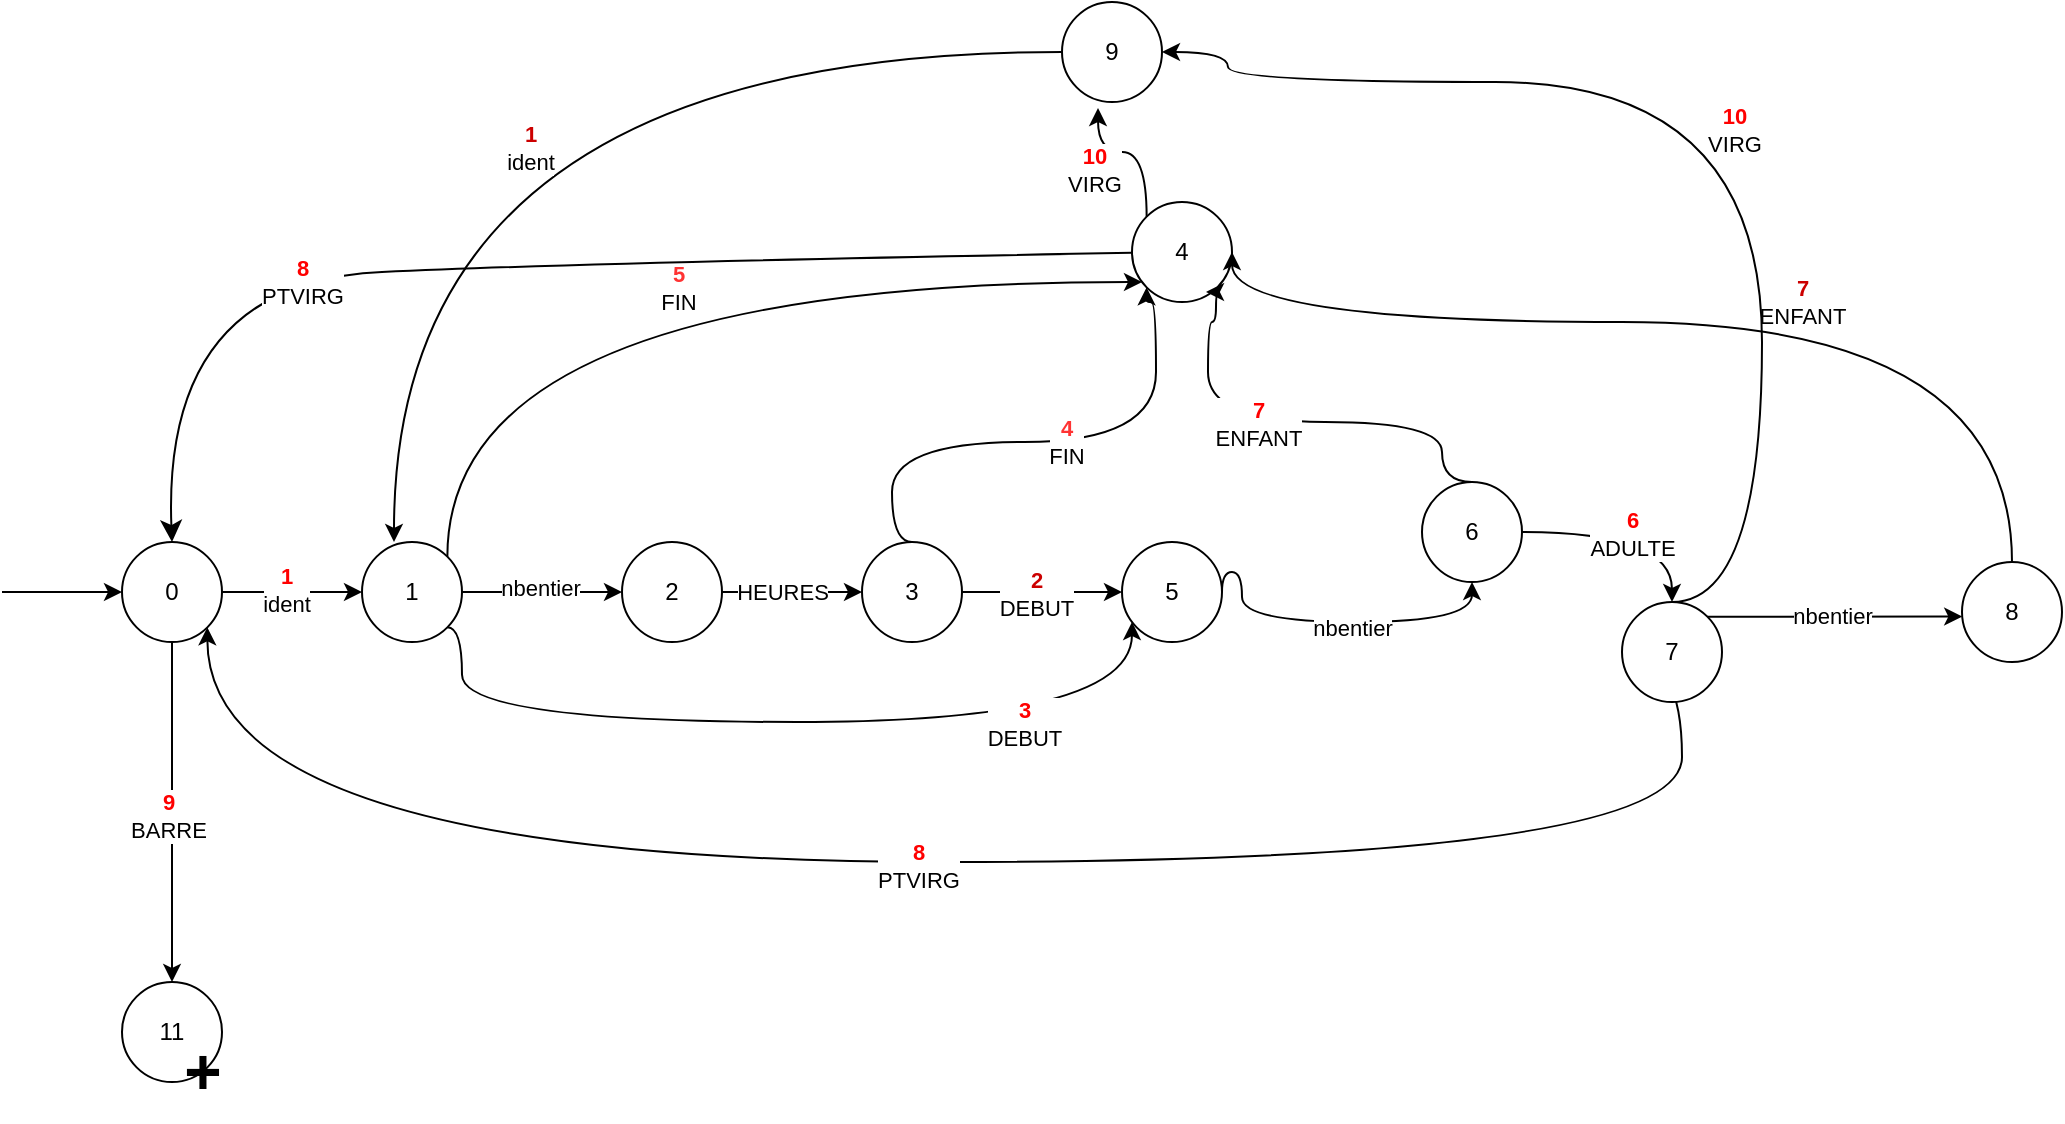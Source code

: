 <mxfile version="23.0.2" type="device">
  <diagram name="Page-1" id="58cdce13-f638-feb5-8d6f-7d28b1aa9fa0">
    <mxGraphModel dx="2024" dy="842" grid="1" gridSize="10" guides="1" tooltips="1" connect="1" arrows="1" fold="1" page="1" pageScale="1" pageWidth="1100" pageHeight="850" background="none" math="0" shadow="0">
      <root>
        <mxCell id="0" />
        <mxCell id="1" parent="0" />
        <mxCell id="AWg_gz1br5wKKJKmFN-r-30" style="edgeStyle=orthogonalEdgeStyle;rounded=0;orthogonalLoop=1;jettySize=auto;html=1;exitX=1;exitY=0.5;exitDx=0;exitDy=0;curved=1;" parent="1" source="AWg_gz1br5wKKJKmFN-r-6" target="AWg_gz1br5wKKJKmFN-r-9" edge="1">
          <mxGeometry relative="1" as="geometry" />
        </mxCell>
        <mxCell id="AWg_gz1br5wKKJKmFN-r-34" value="&lt;div&gt;&lt;b&gt;&lt;font color=&quot;#FF0000&quot;&gt;1&lt;/font&gt;&lt;/b&gt;&lt;/div&gt;&lt;div&gt;ident&lt;/div&gt;" style="edgeLabel;html=1;align=center;verticalAlign=middle;resizable=0;points=[];" parent="AWg_gz1br5wKKJKmFN-r-30" vertex="1" connectable="0">
          <mxGeometry x="0.16" y="1" relative="1" as="geometry">
            <mxPoint x="-9" as="offset" />
          </mxGeometry>
        </mxCell>
        <mxCell id="AWg_gz1br5wKKJKmFN-r-33" style="edgeStyle=orthogonalEdgeStyle;rounded=0;orthogonalLoop=1;jettySize=auto;html=1;exitX=0.5;exitY=1;exitDx=0;exitDy=0;curved=1;" parent="1" source="AWg_gz1br5wKKJKmFN-r-6" target="AWg_gz1br5wKKJKmFN-r-10" edge="1">
          <mxGeometry relative="1" as="geometry" />
        </mxCell>
        <mxCell id="AWg_gz1br5wKKJKmFN-r-35" value="&lt;font color=&quot;#FF0000&quot;&gt;&lt;b&gt;9&lt;/b&gt;&lt;/font&gt;&lt;br&gt;&lt;div&gt;BARRE&lt;/div&gt;" style="edgeLabel;html=1;align=center;verticalAlign=middle;resizable=0;points=[];" parent="AWg_gz1br5wKKJKmFN-r-33" vertex="1" connectable="0">
          <mxGeometry x="0.022" y="-4" relative="1" as="geometry">
            <mxPoint x="2" as="offset" />
          </mxGeometry>
        </mxCell>
        <mxCell id="AWg_gz1br5wKKJKmFN-r-6" value="0" style="ellipse;whiteSpace=wrap;html=1;aspect=fixed;" parent="1" vertex="1">
          <mxGeometry x="20" y="300" width="50" height="50" as="geometry" />
        </mxCell>
        <mxCell id="AWg_gz1br5wKKJKmFN-r-36" style="edgeStyle=orthogonalEdgeStyle;rounded=0;orthogonalLoop=1;jettySize=auto;html=1;exitX=1;exitY=0.5;exitDx=0;exitDy=0;curved=1;entryX=0;entryY=0.5;entryDx=0;entryDy=0;" parent="1" source="AWg_gz1br5wKKJKmFN-r-9" target="AWg_gz1br5wKKJKmFN-r-31" edge="1">
          <mxGeometry relative="1" as="geometry" />
        </mxCell>
        <mxCell id="AWg_gz1br5wKKJKmFN-r-37" value="&lt;div&gt;nbentier&lt;/div&gt;" style="edgeLabel;html=1;align=center;verticalAlign=middle;resizable=0;points=[];" parent="AWg_gz1br5wKKJKmFN-r-36" vertex="1" connectable="0">
          <mxGeometry x="0.235" relative="1" as="geometry">
            <mxPoint x="-11" y="-2" as="offset" />
          </mxGeometry>
        </mxCell>
        <mxCell id="AWg_gz1br5wKKJKmFN-r-38" style="edgeStyle=orthogonalEdgeStyle;rounded=0;orthogonalLoop=1;jettySize=auto;html=1;exitX=1;exitY=0;exitDx=0;exitDy=0;curved=1;" parent="1" source="AWg_gz1br5wKKJKmFN-r-9" target="AWg_gz1br5wKKJKmFN-r-18" edge="1">
          <mxGeometry relative="1" as="geometry">
            <Array as="points">
              <mxPoint x="183" y="170" />
            </Array>
          </mxGeometry>
        </mxCell>
        <mxCell id="AWg_gz1br5wKKJKmFN-r-39" value="&lt;font color=&quot;#FF3333&quot;&gt;&lt;b&gt;5&lt;/b&gt;&lt;/font&gt;&lt;div&gt;FIN&lt;/div&gt;" style="edgeLabel;html=1;align=center;verticalAlign=middle;resizable=0;points=[];" parent="AWg_gz1br5wKKJKmFN-r-38" vertex="1" connectable="0">
          <mxGeometry x="0.148" y="1" relative="1" as="geometry">
            <mxPoint x="-26" y="4" as="offset" />
          </mxGeometry>
        </mxCell>
        <mxCell id="AWg_gz1br5wKKJKmFN-r-40" style="edgeStyle=orthogonalEdgeStyle;rounded=0;orthogonalLoop=1;jettySize=auto;html=1;exitX=1;exitY=1;exitDx=0;exitDy=0;curved=1;" parent="1" source="AWg_gz1br5wKKJKmFN-r-9" target="AWg_gz1br5wKKJKmFN-r-27" edge="1">
          <mxGeometry relative="1" as="geometry">
            <Array as="points">
              <mxPoint x="190" y="343" />
              <mxPoint x="190" y="390" />
              <mxPoint x="525" y="390" />
            </Array>
          </mxGeometry>
        </mxCell>
        <mxCell id="AWg_gz1br5wKKJKmFN-r-41" value="&lt;div&gt;&lt;font color=&quot;#FF0000&quot;&gt;&lt;b&gt;3&lt;/b&gt;&lt;/font&gt;&lt;/div&gt;&lt;div&gt;DEBUT&lt;/div&gt;" style="edgeLabel;html=1;align=center;verticalAlign=middle;resizable=0;points=[];" parent="AWg_gz1br5wKKJKmFN-r-40" vertex="1" connectable="0">
          <mxGeometry x="0.523" y="-1" relative="1" as="geometry">
            <mxPoint as="offset" />
          </mxGeometry>
        </mxCell>
        <mxCell id="AWg_gz1br5wKKJKmFN-r-9" value="1" style="ellipse;whiteSpace=wrap;html=1;aspect=fixed;" parent="1" vertex="1">
          <mxGeometry x="140" y="300" width="50" height="50" as="geometry" />
        </mxCell>
        <mxCell id="AWg_gz1br5wKKJKmFN-r-10" value="11" style="ellipse;whiteSpace=wrap;html=1;aspect=fixed;" parent="1" vertex="1">
          <mxGeometry x="20" y="520" width="50" height="50" as="geometry" />
        </mxCell>
        <mxCell id="qwO_LtmiHnMAjNAjJfmR-1" style="edgeStyle=none;curved=1;rounded=0;orthogonalLoop=1;jettySize=auto;html=1;entryX=0.5;entryY=0;entryDx=0;entryDy=0;fontSize=12;startSize=8;endSize=8;" edge="1" parent="1" source="AWg_gz1br5wKKJKmFN-r-18" target="AWg_gz1br5wKKJKmFN-r-6">
          <mxGeometry relative="1" as="geometry">
            <Array as="points">
              <mxPoint x="260" y="160" />
              <mxPoint x="40" y="170" />
            </Array>
          </mxGeometry>
        </mxCell>
        <mxCell id="AWg_gz1br5wKKJKmFN-r-18" value="4" style="ellipse;whiteSpace=wrap;html=1;aspect=fixed;" parent="1" vertex="1">
          <mxGeometry x="525" y="130" width="50" height="50" as="geometry" />
        </mxCell>
        <mxCell id="AWg_gz1br5wKKJKmFN-r-19" value="&lt;div&gt;9&lt;/div&gt;" style="ellipse;whiteSpace=wrap;html=1;aspect=fixed;" parent="1" vertex="1">
          <mxGeometry x="490" y="30" width="50" height="50" as="geometry" />
        </mxCell>
        <mxCell id="AWg_gz1br5wKKJKmFN-r-20" value="&lt;div&gt;8&lt;/div&gt;" style="ellipse;whiteSpace=wrap;html=1;aspect=fixed;" parent="1" vertex="1">
          <mxGeometry x="940" y="310" width="50" height="50" as="geometry" />
        </mxCell>
        <mxCell id="AWg_gz1br5wKKJKmFN-r-51" style="edgeStyle=orthogonalEdgeStyle;rounded=0;orthogonalLoop=1;jettySize=auto;html=1;exitX=1;exitY=0.5;exitDx=0;exitDy=0;curved=1;" parent="1" source="AWg_gz1br5wKKJKmFN-r-22" target="AWg_gz1br5wKKJKmFN-r-23" edge="1">
          <mxGeometry relative="1" as="geometry" />
        </mxCell>
        <mxCell id="AWg_gz1br5wKKJKmFN-r-52" value="&lt;div&gt;&lt;font color=&quot;#FF0000&quot;&gt;&lt;b&gt;6&lt;/b&gt;&lt;/font&gt;&lt;/div&gt;&lt;div&gt;ADULTE&lt;/div&gt;" style="edgeLabel;html=1;align=center;verticalAlign=middle;resizable=0;points=[];" parent="AWg_gz1br5wKKJKmFN-r-51" vertex="1" connectable="0">
          <mxGeometry x="0.152" y="-1" relative="1" as="geometry">
            <mxPoint x="-9" as="offset" />
          </mxGeometry>
        </mxCell>
        <mxCell id="AWg_gz1br5wKKJKmFN-r-57" style="edgeStyle=orthogonalEdgeStyle;rounded=0;orthogonalLoop=1;jettySize=auto;html=1;exitX=0;exitY=0.5;exitDx=0;exitDy=0;entryX=1;entryY=1;entryDx=0;entryDy=0;curved=1;" parent="1" source="AWg_gz1br5wKKJKmFN-r-23" target="AWg_gz1br5wKKJKmFN-r-6" edge="1">
          <mxGeometry relative="1" as="geometry">
            <Array as="points">
              <mxPoint x="800" y="355" />
              <mxPoint x="800" y="460" />
              <mxPoint x="63" y="460" />
            </Array>
          </mxGeometry>
        </mxCell>
        <mxCell id="AWg_gz1br5wKKJKmFN-r-58" value="&lt;div&gt;&lt;font color=&quot;#FF0000&quot;&gt;&lt;b&gt;8&lt;/b&gt;&lt;/font&gt;&lt;/div&gt;&lt;div&gt;PTVIRG&lt;/div&gt;" style="edgeLabel;html=1;align=center;verticalAlign=middle;resizable=0;points=[];" parent="AWg_gz1br5wKKJKmFN-r-57" vertex="1" connectable="0">
          <mxGeometry x="-0.523" y="3" relative="1" as="geometry">
            <mxPoint x="-281" y="-1" as="offset" />
          </mxGeometry>
        </mxCell>
        <mxCell id="AWg_gz1br5wKKJKmFN-r-49" style="edgeStyle=orthogonalEdgeStyle;rounded=0;orthogonalLoop=1;jettySize=auto;html=1;exitX=1;exitY=0.5;exitDx=0;exitDy=0;curved=1;" parent="1" source="AWg_gz1br5wKKJKmFN-r-27" target="AWg_gz1br5wKKJKmFN-r-22" edge="1">
          <mxGeometry relative="1" as="geometry">
            <Array as="points">
              <mxPoint x="580" y="315" />
              <mxPoint x="580" y="340" />
              <mxPoint x="695" y="340" />
            </Array>
          </mxGeometry>
        </mxCell>
        <mxCell id="AWg_gz1br5wKKJKmFN-r-50" value="nbentier" style="edgeLabel;html=1;align=center;verticalAlign=middle;resizable=0;points=[];" parent="AWg_gz1br5wKKJKmFN-r-49" vertex="1" connectable="0">
          <mxGeometry x="0.529" y="1" relative="1" as="geometry">
            <mxPoint x="-38" y="4" as="offset" />
          </mxGeometry>
        </mxCell>
        <mxCell id="AWg_gz1br5wKKJKmFN-r-47" style="edgeStyle=orthogonalEdgeStyle;rounded=0;orthogonalLoop=1;jettySize=auto;html=1;exitX=1;exitY=0.5;exitDx=0;exitDy=0;curved=1;" parent="1" source="AWg_gz1br5wKKJKmFN-r-28" target="AWg_gz1br5wKKJKmFN-r-27" edge="1">
          <mxGeometry relative="1" as="geometry" />
        </mxCell>
        <mxCell id="AWg_gz1br5wKKJKmFN-r-48" value="&lt;div&gt;&lt;font color=&quot;#CC0000&quot;&gt;&lt;b&gt;2&lt;/b&gt;&lt;/font&gt;&lt;/div&gt;&lt;div&gt;DEBUT&lt;/div&gt;" style="edgeLabel;html=1;align=center;verticalAlign=middle;resizable=0;points=[];" parent="AWg_gz1br5wKKJKmFN-r-47" vertex="1" connectable="0">
          <mxGeometry x="0.183" y="-1" relative="1" as="geometry">
            <mxPoint x="-11" as="offset" />
          </mxGeometry>
        </mxCell>
        <mxCell id="AWg_gz1br5wKKJKmFN-r-28" value="3" style="ellipse;whiteSpace=wrap;html=1;aspect=fixed;" parent="1" vertex="1">
          <mxGeometry x="390" y="300" width="50" height="50" as="geometry" />
        </mxCell>
        <mxCell id="AWg_gz1br5wKKJKmFN-r-32" style="edgeStyle=orthogonalEdgeStyle;rounded=0;orthogonalLoop=1;jettySize=auto;html=1;exitX=0.5;exitY=1;exitDx=0;exitDy=0;" parent="1" source="AWg_gz1br5wKKJKmFN-r-9" target="AWg_gz1br5wKKJKmFN-r-9" edge="1">
          <mxGeometry relative="1" as="geometry" />
        </mxCell>
        <mxCell id="AWg_gz1br5wKKJKmFN-r-53" style="edgeStyle=orthogonalEdgeStyle;rounded=0;orthogonalLoop=1;jettySize=auto;html=1;exitX=0.5;exitY=0;exitDx=0;exitDy=0;entryX=0.74;entryY=0.9;entryDx=0;entryDy=0;entryPerimeter=0;curved=1;" parent="1" source="AWg_gz1br5wKKJKmFN-r-22" target="AWg_gz1br5wKKJKmFN-r-18" edge="1">
          <mxGeometry relative="1" as="geometry">
            <Array as="points">
              <mxPoint x="680" y="270" />
              <mxPoint x="680" y="240" />
              <mxPoint x="563" y="240" />
              <mxPoint x="563" y="190" />
              <mxPoint x="567" y="190" />
            </Array>
          </mxGeometry>
        </mxCell>
        <mxCell id="AWg_gz1br5wKKJKmFN-r-54" value="&lt;div&gt;&lt;font color=&quot;#FF0000&quot;&gt;&lt;b&gt;7&lt;/b&gt;&lt;/font&gt;&lt;/div&gt;&lt;div&gt;ENFANT&lt;/div&gt;" style="edgeLabel;html=1;align=center;verticalAlign=middle;resizable=0;points=[];" parent="AWg_gz1br5wKKJKmFN-r-53" vertex="1" connectable="0">
          <mxGeometry x="0.159" y="1" relative="1" as="geometry">
            <mxPoint as="offset" />
          </mxGeometry>
        </mxCell>
        <mxCell id="AWg_gz1br5wKKJKmFN-r-93" style="edgeStyle=orthogonalEdgeStyle;curved=1;rounded=0;orthogonalLoop=1;jettySize=auto;html=1;exitX=1;exitY=0.5;exitDx=0;exitDy=0;" parent="1" source="AWg_gz1br5wKKJKmFN-r-31" target="AWg_gz1br5wKKJKmFN-r-28" edge="1">
          <mxGeometry relative="1" as="geometry" />
        </mxCell>
        <mxCell id="AWg_gz1br5wKKJKmFN-r-94" value="HEURES" style="edgeLabel;html=1;align=center;verticalAlign=middle;resizable=0;points=[];" parent="AWg_gz1br5wKKJKmFN-r-93" vertex="1" connectable="0">
          <mxGeometry x="0.2" relative="1" as="geometry">
            <mxPoint x="-12" as="offset" />
          </mxGeometry>
        </mxCell>
        <mxCell id="AWg_gz1br5wKKJKmFN-r-31" value="2" style="ellipse;whiteSpace=wrap;html=1;aspect=fixed;" parent="1" vertex="1">
          <mxGeometry x="270" y="300" width="50" height="50" as="geometry" />
        </mxCell>
        <mxCell id="AWg_gz1br5wKKJKmFN-r-67" value="" style="edgeStyle=orthogonalEdgeStyle;rounded=0;orthogonalLoop=1;jettySize=auto;html=1;exitX=0.5;exitY=0;exitDx=0;exitDy=0;curved=1;entryX=1;entryY=0.5;entryDx=0;entryDy=0;" parent="1" source="AWg_gz1br5wKKJKmFN-r-20" target="AWg_gz1br5wKKJKmFN-r-18" edge="1">
          <mxGeometry relative="1" as="geometry">
            <mxPoint x="985" y="280" as="sourcePoint" />
            <mxPoint x="540" y="305" as="targetPoint" />
            <Array as="points">
              <mxPoint x="965" y="190" />
              <mxPoint x="575" y="190" />
            </Array>
          </mxGeometry>
        </mxCell>
        <mxCell id="AWg_gz1br5wKKJKmFN-r-68" value="&lt;font color=&quot;#CC0000&quot;&gt;&lt;b&gt;7&lt;/b&gt;&lt;/font&gt;&lt;div&gt;ENFANT&lt;/div&gt;" style="edgeLabel;html=1;align=center;verticalAlign=middle;resizable=0;points=[];" parent="AWg_gz1br5wKKJKmFN-r-67" vertex="1" connectable="0">
          <mxGeometry x="-0.106" y="2" relative="1" as="geometry">
            <mxPoint x="18" y="-12" as="offset" />
          </mxGeometry>
        </mxCell>
        <mxCell id="AWg_gz1br5wKKJKmFN-r-22" value="6" style="ellipse;whiteSpace=wrap;html=1;aspect=fixed;" parent="1" vertex="1">
          <mxGeometry x="670" y="270" width="50" height="50" as="geometry" />
        </mxCell>
        <mxCell id="AWg_gz1br5wKKJKmFN-r-69" value="" style="edgeStyle=orthogonalEdgeStyle;rounded=0;orthogonalLoop=1;jettySize=auto;html=1;exitX=0.5;exitY=0;exitDx=0;exitDy=0;entryX=0;entryY=1;entryDx=0;entryDy=0;curved=1;" parent="1" source="AWg_gz1br5wKKJKmFN-r-28" target="AWg_gz1br5wKKJKmFN-r-18" edge="1">
          <mxGeometry relative="1" as="geometry">
            <mxPoint x="435" y="440" as="sourcePoint" />
            <mxPoint x="578" y="169" as="targetPoint" />
            <Array as="points">
              <mxPoint x="405" y="250" />
              <mxPoint x="537" y="250" />
              <mxPoint x="537" y="180" />
              <mxPoint x="532" y="180" />
            </Array>
          </mxGeometry>
        </mxCell>
        <mxCell id="AWg_gz1br5wKKJKmFN-r-70" value="&lt;font color=&quot;#FF3333&quot;&gt;&lt;b&gt;4&lt;/b&gt;&lt;/font&gt;&lt;div&gt;FIN&lt;/div&gt;" style="edgeLabel;html=1;align=center;verticalAlign=middle;resizable=0;points=[];" parent="AWg_gz1br5wKKJKmFN-r-69" vertex="1" connectable="0">
          <mxGeometry x="-0.155" relative="1" as="geometry">
            <mxPoint x="31" as="offset" />
          </mxGeometry>
        </mxCell>
        <mxCell id="AWg_gz1br5wKKJKmFN-r-27" value="5" style="ellipse;whiteSpace=wrap;html=1;aspect=fixed;" parent="1" vertex="1">
          <mxGeometry x="520" y="300" width="50" height="50" as="geometry" />
        </mxCell>
        <mxCell id="AWg_gz1br5wKKJKmFN-r-76" style="edgeStyle=orthogonalEdgeStyle;curved=1;rounded=0;orthogonalLoop=1;jettySize=auto;html=1;exitX=1;exitY=0;exitDx=0;exitDy=0;" parent="1" source="AWg_gz1br5wKKJKmFN-r-23" target="AWg_gz1br5wKKJKmFN-r-20" edge="1">
          <mxGeometry relative="1" as="geometry">
            <Array as="points">
              <mxPoint x="910" y="337" />
              <mxPoint x="910" y="337" />
            </Array>
          </mxGeometry>
        </mxCell>
        <mxCell id="AWg_gz1br5wKKJKmFN-r-77" value="&lt;div&gt;nbentier&lt;/div&gt;" style="edgeLabel;html=1;align=center;verticalAlign=middle;resizable=0;points=[];" parent="AWg_gz1br5wKKJKmFN-r-76" vertex="1" connectable="0">
          <mxGeometry x="-0.226" y="1" relative="1" as="geometry">
            <mxPoint x="13" as="offset" />
          </mxGeometry>
        </mxCell>
        <mxCell id="AWg_gz1br5wKKJKmFN-r-83" style="edgeStyle=orthogonalEdgeStyle;curved=1;rounded=0;orthogonalLoop=1;jettySize=auto;html=1;exitX=0.5;exitY=0;exitDx=0;exitDy=0;entryX=1;entryY=0.5;entryDx=0;entryDy=0;" parent="1" source="AWg_gz1br5wKKJKmFN-r-23" target="AWg_gz1br5wKKJKmFN-r-19" edge="1">
          <mxGeometry relative="1" as="geometry">
            <Array as="points">
              <mxPoint x="840" y="330" />
              <mxPoint x="840" y="70" />
              <mxPoint x="573" y="70" />
              <mxPoint x="573" y="55" />
            </Array>
          </mxGeometry>
        </mxCell>
        <mxCell id="AWg_gz1br5wKKJKmFN-r-23" value="7" style="ellipse;whiteSpace=wrap;html=1;aspect=fixed;" parent="1" vertex="1">
          <mxGeometry x="770" y="330" width="50" height="50" as="geometry" />
        </mxCell>
        <mxCell id="AWg_gz1br5wKKJKmFN-r-79" style="edgeStyle=orthogonalEdgeStyle;curved=1;rounded=0;orthogonalLoop=1;jettySize=auto;html=1;exitX=0;exitY=0;exitDx=0;exitDy=0;entryX=0.36;entryY=1.06;entryDx=0;entryDy=0;entryPerimeter=0;" parent="1" source="AWg_gz1br5wKKJKmFN-r-18" target="AWg_gz1br5wKKJKmFN-r-19" edge="1">
          <mxGeometry relative="1" as="geometry" />
        </mxCell>
        <mxCell id="AWg_gz1br5wKKJKmFN-r-81" style="edgeStyle=orthogonalEdgeStyle;curved=1;rounded=0;orthogonalLoop=1;jettySize=auto;html=1;exitX=0;exitY=0.5;exitDx=0;exitDy=0;entryX=0.32;entryY=0;entryDx=0;entryDy=0;entryPerimeter=0;" parent="1" source="AWg_gz1br5wKKJKmFN-r-19" target="AWg_gz1br5wKKJKmFN-r-9" edge="1">
          <mxGeometry relative="1" as="geometry" />
        </mxCell>
        <mxCell id="AWg_gz1br5wKKJKmFN-r-82" value="&lt;div&gt;&lt;font color=&quot;#CC0000&quot;&gt;&lt;b&gt;1&lt;/b&gt;&lt;/font&gt;&lt;/div&gt;&lt;div&gt;ident&lt;/div&gt;" style="edgeLabel;html=1;align=center;verticalAlign=middle;resizable=0;points=[];" parent="AWg_gz1br5wKKJKmFN-r-81" vertex="1" connectable="0">
          <mxGeometry x="-0.251" y="48" relative="1" as="geometry">
            <mxPoint x="-49" as="offset" />
          </mxGeometry>
        </mxCell>
        <mxCell id="AWg_gz1br5wKKJKmFN-r-85" value="+" style="text;html=1;align=center;verticalAlign=middle;resizable=0;points=[];autosize=1;strokeColor=none;fillColor=none;fontSize=32;fontStyle=1" parent="1" vertex="1">
          <mxGeometry x="40" y="540" width="40" height="50" as="geometry" />
        </mxCell>
        <mxCell id="AWg_gz1br5wKKJKmFN-r-88" value="" style="edgeStyle=none;orthogonalLoop=1;jettySize=auto;html=1;rounded=0;curved=1;" parent="1" edge="1">
          <mxGeometry width="100" relative="1" as="geometry">
            <mxPoint x="-40" y="325" as="sourcePoint" />
            <mxPoint x="20" y="325" as="targetPoint" />
            <Array as="points" />
          </mxGeometry>
        </mxCell>
        <mxCell id="qwO_LtmiHnMAjNAjJfmR-3" value="&lt;div&gt;&lt;font color=&quot;#FF0000&quot;&gt;&lt;b&gt;8&lt;/b&gt;&lt;/font&gt;&lt;/div&gt;&lt;div&gt;PTVIRG&lt;/div&gt;" style="edgeLabel;html=1;align=center;verticalAlign=middle;resizable=0;points=[];" vertex="1" connectable="0" parent="1">
          <mxGeometry x="110" y="170" as="geometry" />
        </mxCell>
        <mxCell id="qwO_LtmiHnMAjNAjJfmR-4" value="&lt;div&gt;&lt;font color=&quot;#ff0000&quot;&gt;&lt;b&gt;10&lt;/b&gt;&lt;/font&gt;&lt;/div&gt;&lt;div&gt;VIRG&lt;/div&gt;" style="edgeLabel;html=1;align=center;verticalAlign=middle;resizable=0;points=[];" vertex="1" connectable="0" parent="1">
          <mxGeometry x="830" y="100" as="geometry">
            <mxPoint x="-4" y="-6" as="offset" />
          </mxGeometry>
        </mxCell>
        <mxCell id="qwO_LtmiHnMAjNAjJfmR-6" value="&lt;div&gt;&lt;font color=&quot;#ff0000&quot;&gt;&lt;b&gt;10&lt;/b&gt;&lt;/font&gt;&lt;/div&gt;&lt;div&gt;VIRG&lt;/div&gt;" style="edgeLabel;html=1;align=center;verticalAlign=middle;resizable=0;points=[];" vertex="1" connectable="0" parent="1">
          <mxGeometry x="510" y="120" as="geometry">
            <mxPoint x="-4" y="-6" as="offset" />
          </mxGeometry>
        </mxCell>
      </root>
    </mxGraphModel>
  </diagram>
</mxfile>
